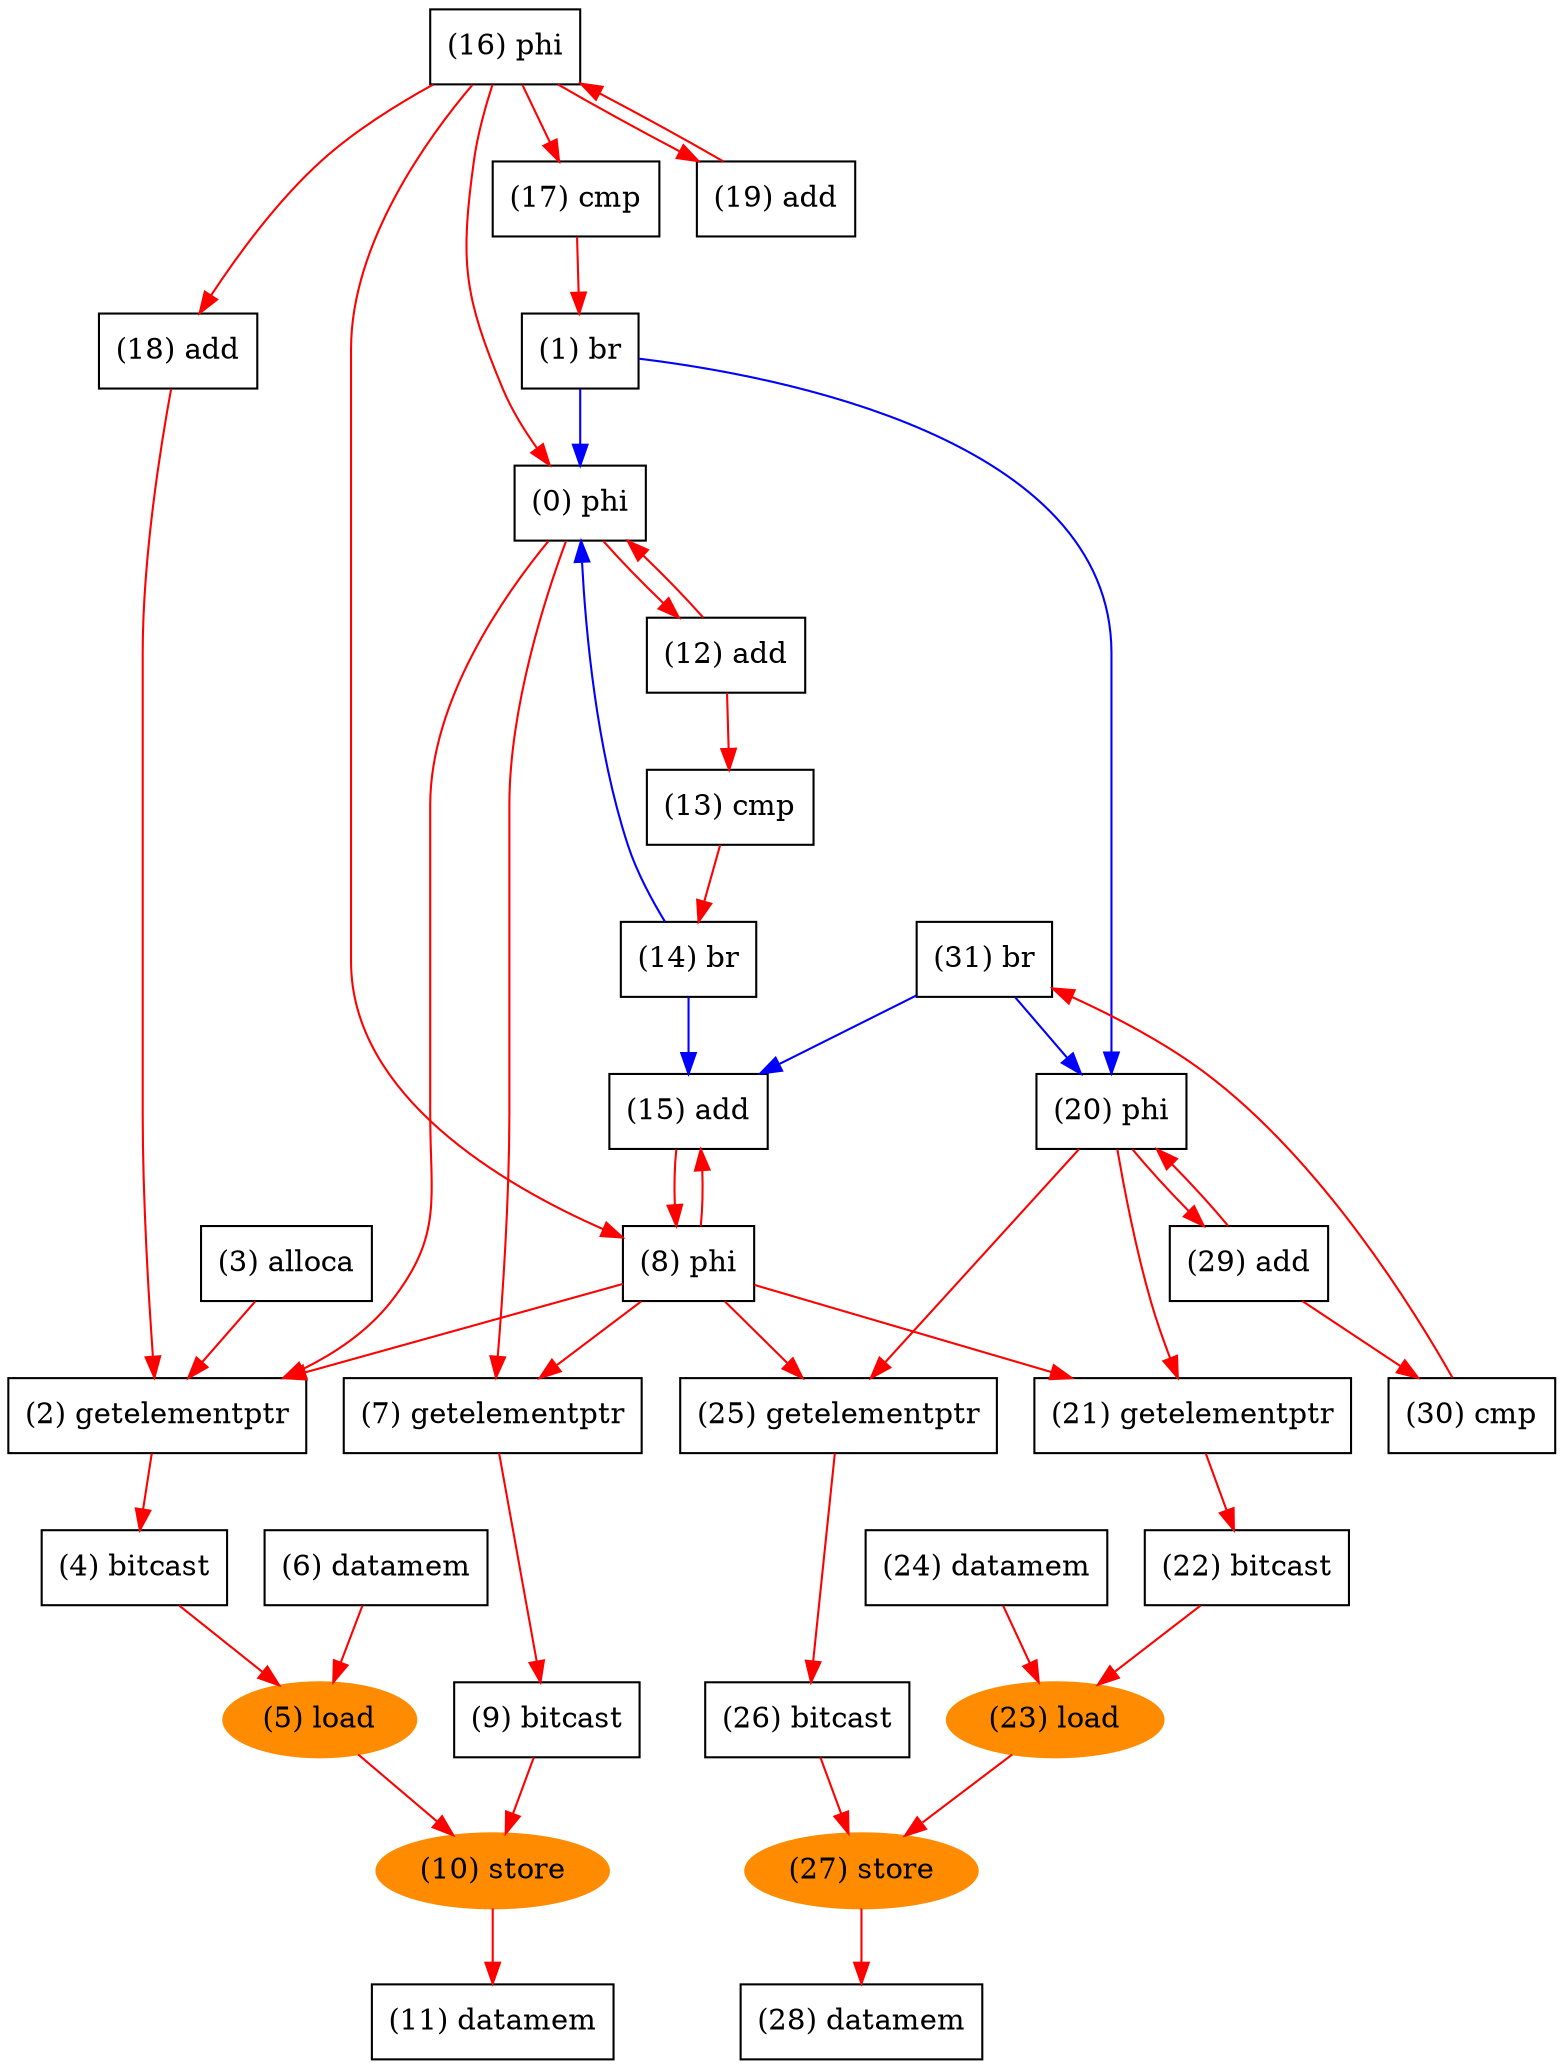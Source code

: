 digraph "DFG for'lu_cpu' function" {
	Node0phi[shape=record, label="(0) phi"];
	Node1br[shape=record, label="(1) br"];
	Node2getelementptr[shape=record, label="(2) getelementptr"];
	Node3alloca[shape=record, label="(3) alloca"];
	Node4bitcast[shape=record, label="(4) bitcast"];
	Node5load[shape=oval, color=darkorange, style=filled, label="(5) load"];
	Node6datamem[shape=record, label="(6) datamem"];
	Node7getelementptr[shape=record, label="(7) getelementptr"];
	Node8phi[shape=record, label="(8) phi"];
	Node9bitcast[shape=record, label="(9) bitcast"];
	Node10store[shape=oval, color=darkorange, style=filled, label="(10) store"];
	Node11datamem[shape=record, label="(11) datamem"];
	Node12add[shape=record, label="(12) add"];
	Node13cmp[shape=record, label="(13) cmp"];
	Node14br[shape=record, label="(14) br"];
	Node15add[shape=record, label="(15) add"];
	Node16phi[shape=record, label="(16) phi"];
	Node17cmp[shape=record, label="(17) cmp"];
	Node18add[shape=record, label="(18) add"];
	Node19add[shape=record, label="(19) add"];
	Node20phi[shape=record, label="(20) phi"];
	Node21getelementptr[shape=record, label="(21) getelementptr"];
	Node22bitcast[shape=record, label="(22) bitcast"];
	Node23load[shape=oval, color=darkorange, style=filled, label="(23) load"];
	Node24datamem[shape=record, label="(24) datamem"];
	Node25getelementptr[shape=record, label="(25) getelementptr"];
	Node26bitcast[shape=record, label="(26) bitcast"];
	Node27store[shape=oval, color=darkorange, style=filled, label="(27) store"];
	Node28datamem[shape=record, label="(28) datamem"];
	Node29add[shape=record, label="(29) add"];
	Node30cmp[shape=record, label="(30) cmp"];
	Node31br[shape=record, label="(31) br"];
edge [color=blue]
	Node1br -> Node0phi
	Node14br -> Node15add
	Node14br -> Node0phi
	Node1br -> Node20phi
	Node31br -> Node15add
	Node31br -> Node20phi
edge [color=red]
	Node3alloca -> Node2getelementptr
	Node6datamem -> Node5load
	Node8phi -> Node7getelementptr
	Node10store -> Node11datamem
	Node5load -> Node10store
	Node12add -> Node0phi
	Node16phi -> Node0phi
	Node17cmp -> Node1br
	Node0phi -> Node2getelementptr
	Node8phi -> Node2getelementptr
	Node18add -> Node2getelementptr
	Node2getelementptr -> Node4bitcast
	Node4bitcast -> Node5load
	Node0phi -> Node7getelementptr
	Node15add -> Node8phi
	Node16phi -> Node8phi
	Node7getelementptr -> Node9bitcast
	Node9bitcast -> Node10store
	Node0phi -> Node12add
	Node12add -> Node13cmp
	Node13cmp -> Node14br
	Node8phi -> Node15add
	Node19add -> Node16phi
	Node16phi -> Node17cmp
	Node16phi -> Node18add
	Node16phi -> Node19add
	Node8phi -> Node21getelementptr
	Node24datamem -> Node23load
	Node8phi -> Node25getelementptr
	Node27store -> Node28datamem
	Node23load -> Node27store
	Node29add -> Node20phi
	Node20phi -> Node21getelementptr
	Node21getelementptr -> Node22bitcast
	Node22bitcast -> Node23load
	Node20phi -> Node25getelementptr
	Node25getelementptr -> Node26bitcast
	Node26bitcast -> Node27store
	Node20phi -> Node29add
	Node29add -> Node30cmp
	Node30cmp -> Node31br
}
